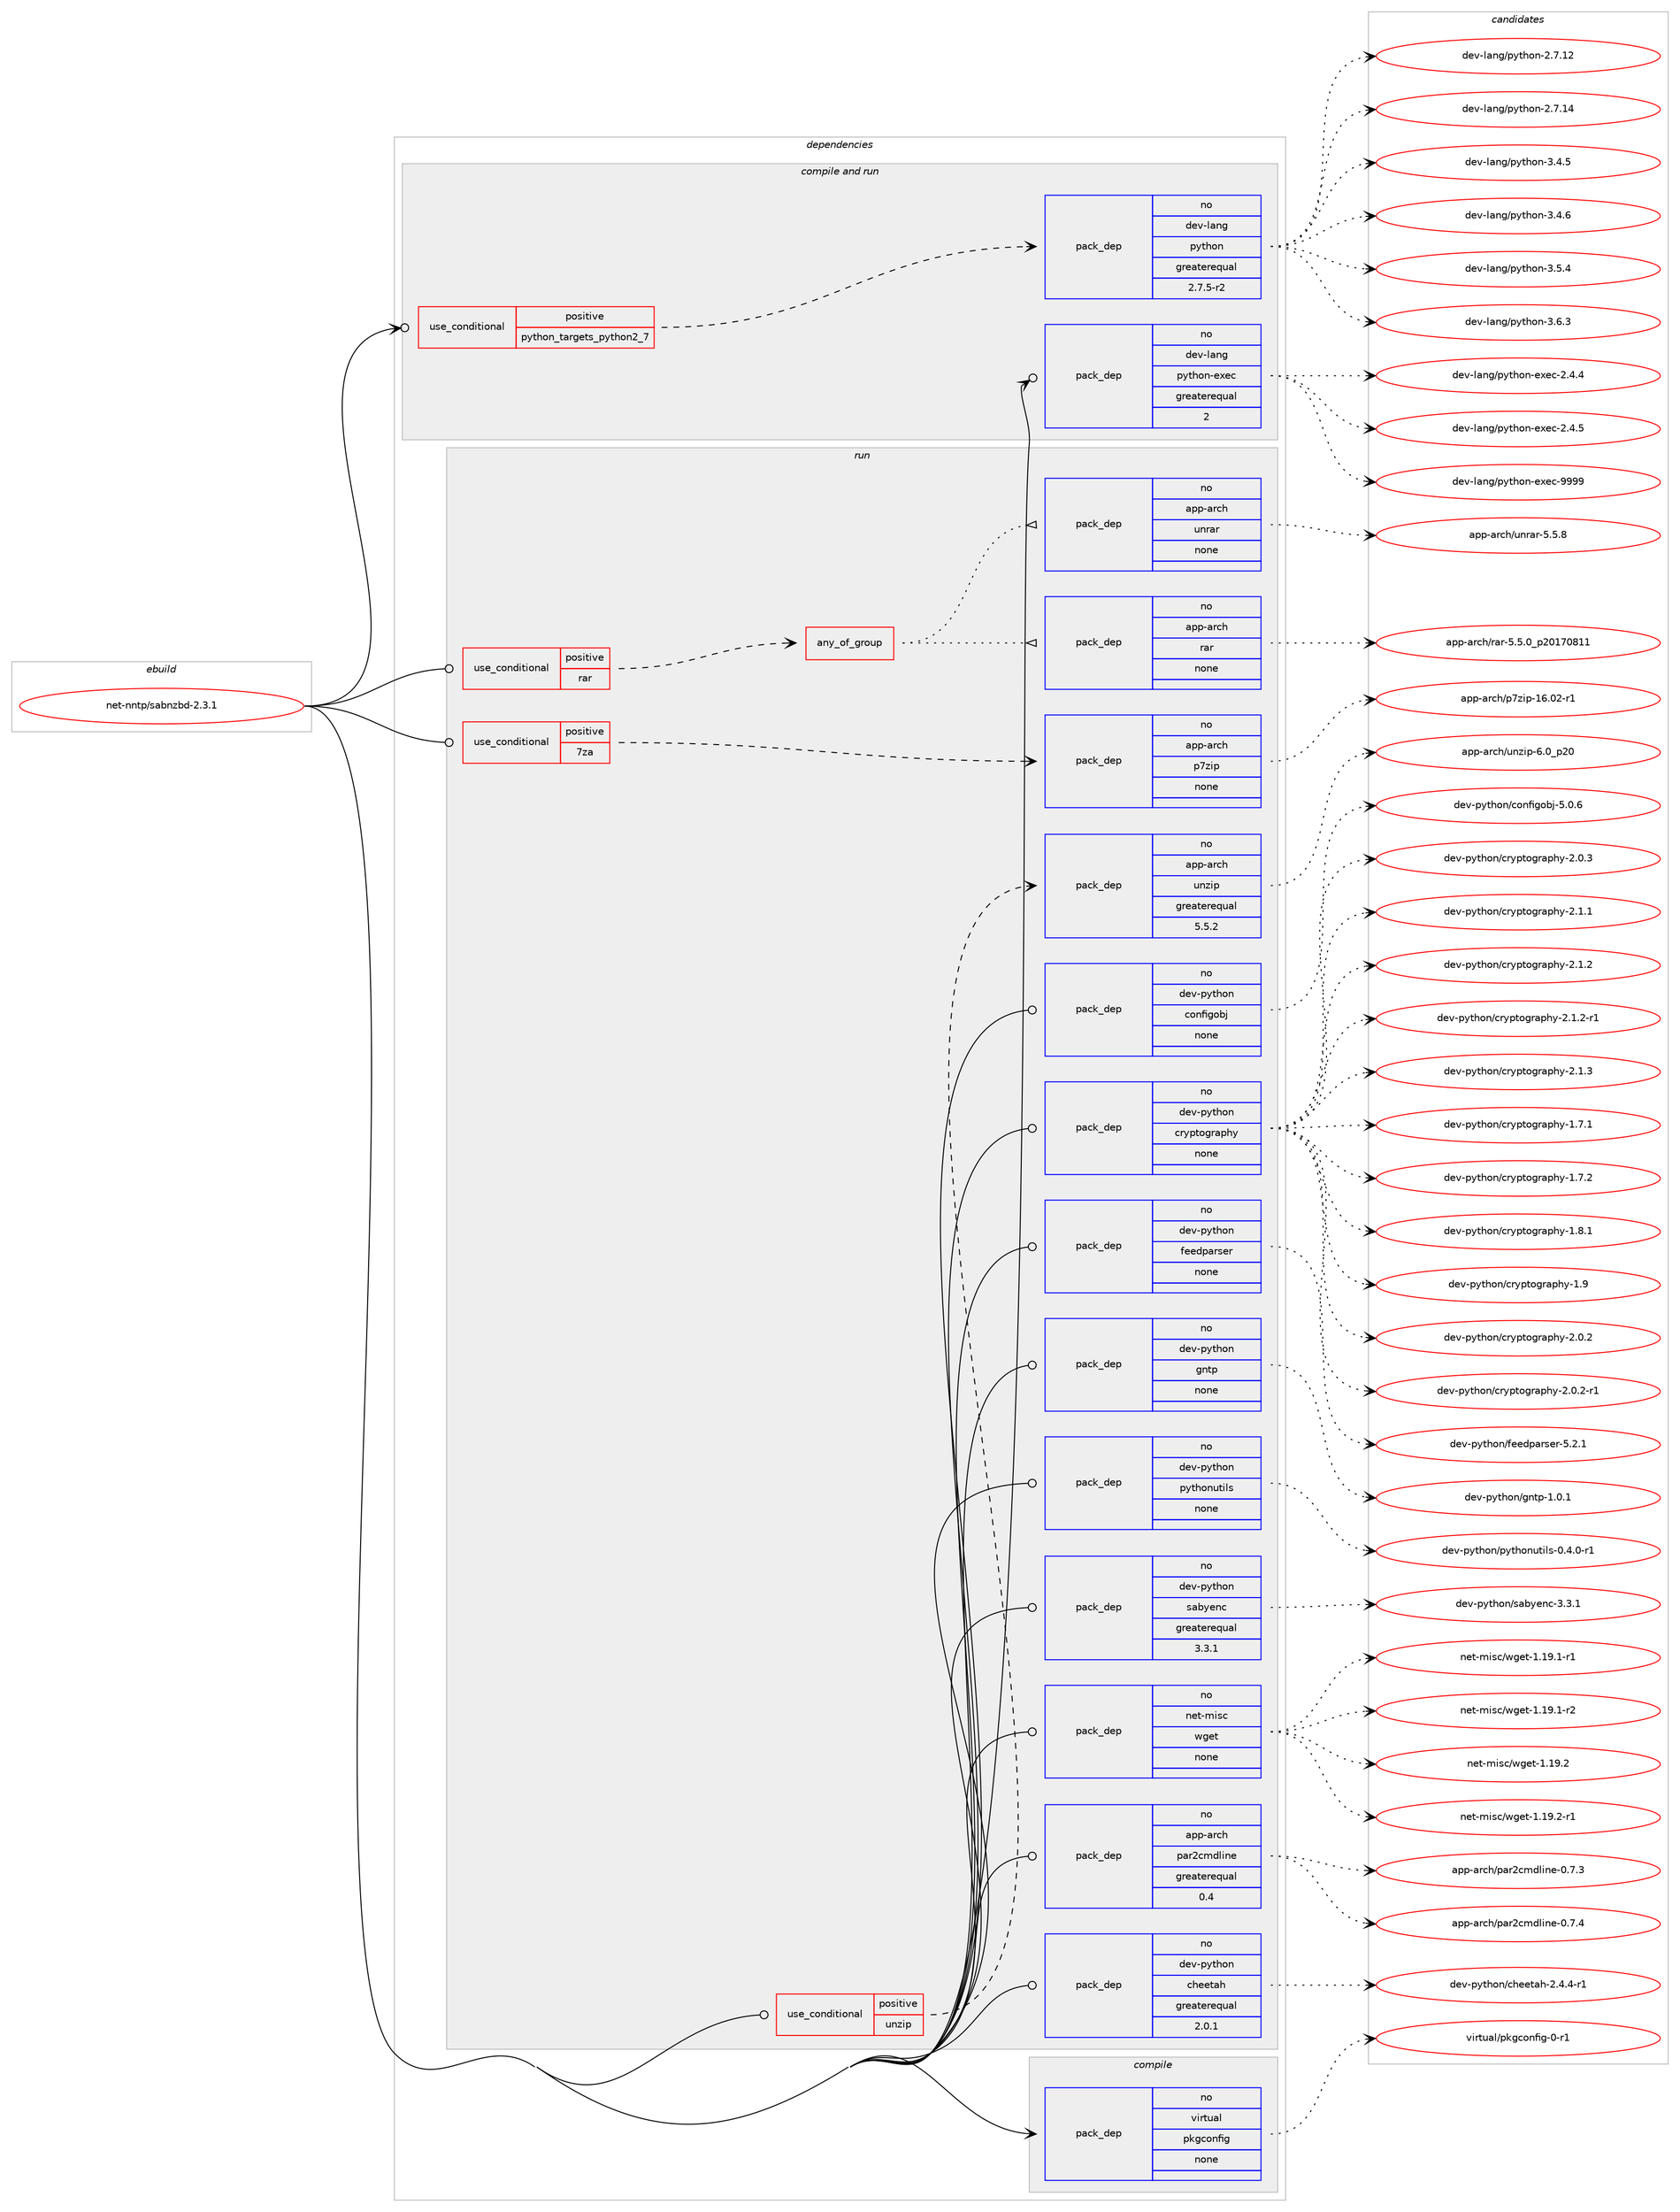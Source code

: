 digraph prolog {

# *************
# Graph options
# *************

newrank=true;
concentrate=true;
compound=true;
graph [rankdir=LR,fontname=Helvetica,fontsize=10,ranksep=1.5];#, ranksep=2.5, nodesep=0.2];
edge  [arrowhead=vee];
node  [fontname=Helvetica,fontsize=10];

# **********
# The ebuild
# **********

subgraph cluster_leftcol {
color=gray;
rank=same;
label=<<i>ebuild</i>>;
id [label="net-nntp/sabnzbd-2.3.1", color=red, width=4, href="../net-nntp/sabnzbd-2.3.1.svg"];
}

# ****************
# The dependencies
# ****************

subgraph cluster_midcol {
color=gray;
label=<<i>dependencies</i>>;
subgraph cluster_compile {
fillcolor="#eeeeee";
style=filled;
label=<<i>compile</i>>;
subgraph pack319048 {
dependency433680 [label=<<TABLE BORDER="0" CELLBORDER="1" CELLSPACING="0" CELLPADDING="4" WIDTH="220"><TR><TD ROWSPAN="6" CELLPADDING="30">pack_dep</TD></TR><TR><TD WIDTH="110">no</TD></TR><TR><TD>virtual</TD></TR><TR><TD>pkgconfig</TD></TR><TR><TD>none</TD></TR><TR><TD></TD></TR></TABLE>>, shape=none, color=blue];
}
id:e -> dependency433680:w [weight=20,style="solid",arrowhead="vee"];
}
subgraph cluster_compileandrun {
fillcolor="#eeeeee";
style=filled;
label=<<i>compile and run</i>>;
subgraph cond107164 {
dependency433681 [label=<<TABLE BORDER="0" CELLBORDER="1" CELLSPACING="0" CELLPADDING="4"><TR><TD ROWSPAN="3" CELLPADDING="10">use_conditional</TD></TR><TR><TD>positive</TD></TR><TR><TD>python_targets_python2_7</TD></TR></TABLE>>, shape=none, color=red];
subgraph pack319049 {
dependency433682 [label=<<TABLE BORDER="0" CELLBORDER="1" CELLSPACING="0" CELLPADDING="4" WIDTH="220"><TR><TD ROWSPAN="6" CELLPADDING="30">pack_dep</TD></TR><TR><TD WIDTH="110">no</TD></TR><TR><TD>dev-lang</TD></TR><TR><TD>python</TD></TR><TR><TD>greaterequal</TD></TR><TR><TD>2.7.5-r2</TD></TR></TABLE>>, shape=none, color=blue];
}
dependency433681:e -> dependency433682:w [weight=20,style="dashed",arrowhead="vee"];
}
id:e -> dependency433681:w [weight=20,style="solid",arrowhead="odotvee"];
subgraph pack319050 {
dependency433683 [label=<<TABLE BORDER="0" CELLBORDER="1" CELLSPACING="0" CELLPADDING="4" WIDTH="220"><TR><TD ROWSPAN="6" CELLPADDING="30">pack_dep</TD></TR><TR><TD WIDTH="110">no</TD></TR><TR><TD>dev-lang</TD></TR><TR><TD>python-exec</TD></TR><TR><TD>greaterequal</TD></TR><TR><TD>2</TD></TR></TABLE>>, shape=none, color=blue];
}
id:e -> dependency433683:w [weight=20,style="solid",arrowhead="odotvee"];
}
subgraph cluster_run {
fillcolor="#eeeeee";
style=filled;
label=<<i>run</i>>;
subgraph cond107165 {
dependency433684 [label=<<TABLE BORDER="0" CELLBORDER="1" CELLSPACING="0" CELLPADDING="4"><TR><TD ROWSPAN="3" CELLPADDING="10">use_conditional</TD></TR><TR><TD>positive</TD></TR><TR><TD>7za</TD></TR></TABLE>>, shape=none, color=red];
subgraph pack319051 {
dependency433685 [label=<<TABLE BORDER="0" CELLBORDER="1" CELLSPACING="0" CELLPADDING="4" WIDTH="220"><TR><TD ROWSPAN="6" CELLPADDING="30">pack_dep</TD></TR><TR><TD WIDTH="110">no</TD></TR><TR><TD>app-arch</TD></TR><TR><TD>p7zip</TD></TR><TR><TD>none</TD></TR><TR><TD></TD></TR></TABLE>>, shape=none, color=blue];
}
dependency433684:e -> dependency433685:w [weight=20,style="dashed",arrowhead="vee"];
}
id:e -> dependency433684:w [weight=20,style="solid",arrowhead="odot"];
subgraph cond107166 {
dependency433686 [label=<<TABLE BORDER="0" CELLBORDER="1" CELLSPACING="0" CELLPADDING="4"><TR><TD ROWSPAN="3" CELLPADDING="10">use_conditional</TD></TR><TR><TD>positive</TD></TR><TR><TD>rar</TD></TR></TABLE>>, shape=none, color=red];
subgraph any7237 {
dependency433687 [label=<<TABLE BORDER="0" CELLBORDER="1" CELLSPACING="0" CELLPADDING="4"><TR><TD CELLPADDING="10">any_of_group</TD></TR></TABLE>>, shape=none, color=red];subgraph pack319052 {
dependency433688 [label=<<TABLE BORDER="0" CELLBORDER="1" CELLSPACING="0" CELLPADDING="4" WIDTH="220"><TR><TD ROWSPAN="6" CELLPADDING="30">pack_dep</TD></TR><TR><TD WIDTH="110">no</TD></TR><TR><TD>app-arch</TD></TR><TR><TD>unrar</TD></TR><TR><TD>none</TD></TR><TR><TD></TD></TR></TABLE>>, shape=none, color=blue];
}
dependency433687:e -> dependency433688:w [weight=20,style="dotted",arrowhead="oinv"];
subgraph pack319053 {
dependency433689 [label=<<TABLE BORDER="0" CELLBORDER="1" CELLSPACING="0" CELLPADDING="4" WIDTH="220"><TR><TD ROWSPAN="6" CELLPADDING="30">pack_dep</TD></TR><TR><TD WIDTH="110">no</TD></TR><TR><TD>app-arch</TD></TR><TR><TD>rar</TD></TR><TR><TD>none</TD></TR><TR><TD></TD></TR></TABLE>>, shape=none, color=blue];
}
dependency433687:e -> dependency433689:w [weight=20,style="dotted",arrowhead="oinv"];
}
dependency433686:e -> dependency433687:w [weight=20,style="dashed",arrowhead="vee"];
}
id:e -> dependency433686:w [weight=20,style="solid",arrowhead="odot"];
subgraph cond107167 {
dependency433690 [label=<<TABLE BORDER="0" CELLBORDER="1" CELLSPACING="0" CELLPADDING="4"><TR><TD ROWSPAN="3" CELLPADDING="10">use_conditional</TD></TR><TR><TD>positive</TD></TR><TR><TD>unzip</TD></TR></TABLE>>, shape=none, color=red];
subgraph pack319054 {
dependency433691 [label=<<TABLE BORDER="0" CELLBORDER="1" CELLSPACING="0" CELLPADDING="4" WIDTH="220"><TR><TD ROWSPAN="6" CELLPADDING="30">pack_dep</TD></TR><TR><TD WIDTH="110">no</TD></TR><TR><TD>app-arch</TD></TR><TR><TD>unzip</TD></TR><TR><TD>greaterequal</TD></TR><TR><TD>5.5.2</TD></TR></TABLE>>, shape=none, color=blue];
}
dependency433690:e -> dependency433691:w [weight=20,style="dashed",arrowhead="vee"];
}
id:e -> dependency433690:w [weight=20,style="solid",arrowhead="odot"];
subgraph pack319055 {
dependency433692 [label=<<TABLE BORDER="0" CELLBORDER="1" CELLSPACING="0" CELLPADDING="4" WIDTH="220"><TR><TD ROWSPAN="6" CELLPADDING="30">pack_dep</TD></TR><TR><TD WIDTH="110">no</TD></TR><TR><TD>app-arch</TD></TR><TR><TD>par2cmdline</TD></TR><TR><TD>greaterequal</TD></TR><TR><TD>0.4</TD></TR></TABLE>>, shape=none, color=blue];
}
id:e -> dependency433692:w [weight=20,style="solid",arrowhead="odot"];
subgraph pack319056 {
dependency433693 [label=<<TABLE BORDER="0" CELLBORDER="1" CELLSPACING="0" CELLPADDING="4" WIDTH="220"><TR><TD ROWSPAN="6" CELLPADDING="30">pack_dep</TD></TR><TR><TD WIDTH="110">no</TD></TR><TR><TD>dev-python</TD></TR><TR><TD>cheetah</TD></TR><TR><TD>greaterequal</TD></TR><TR><TD>2.0.1</TD></TR></TABLE>>, shape=none, color=blue];
}
id:e -> dependency433693:w [weight=20,style="solid",arrowhead="odot"];
subgraph pack319057 {
dependency433694 [label=<<TABLE BORDER="0" CELLBORDER="1" CELLSPACING="0" CELLPADDING="4" WIDTH="220"><TR><TD ROWSPAN="6" CELLPADDING="30">pack_dep</TD></TR><TR><TD WIDTH="110">no</TD></TR><TR><TD>dev-python</TD></TR><TR><TD>configobj</TD></TR><TR><TD>none</TD></TR><TR><TD></TD></TR></TABLE>>, shape=none, color=blue];
}
id:e -> dependency433694:w [weight=20,style="solid",arrowhead="odot"];
subgraph pack319058 {
dependency433695 [label=<<TABLE BORDER="0" CELLBORDER="1" CELLSPACING="0" CELLPADDING="4" WIDTH="220"><TR><TD ROWSPAN="6" CELLPADDING="30">pack_dep</TD></TR><TR><TD WIDTH="110">no</TD></TR><TR><TD>dev-python</TD></TR><TR><TD>cryptography</TD></TR><TR><TD>none</TD></TR><TR><TD></TD></TR></TABLE>>, shape=none, color=blue];
}
id:e -> dependency433695:w [weight=20,style="solid",arrowhead="odot"];
subgraph pack319059 {
dependency433696 [label=<<TABLE BORDER="0" CELLBORDER="1" CELLSPACING="0" CELLPADDING="4" WIDTH="220"><TR><TD ROWSPAN="6" CELLPADDING="30">pack_dep</TD></TR><TR><TD WIDTH="110">no</TD></TR><TR><TD>dev-python</TD></TR><TR><TD>feedparser</TD></TR><TR><TD>none</TD></TR><TR><TD></TD></TR></TABLE>>, shape=none, color=blue];
}
id:e -> dependency433696:w [weight=20,style="solid",arrowhead="odot"];
subgraph pack319060 {
dependency433697 [label=<<TABLE BORDER="0" CELLBORDER="1" CELLSPACING="0" CELLPADDING="4" WIDTH="220"><TR><TD ROWSPAN="6" CELLPADDING="30">pack_dep</TD></TR><TR><TD WIDTH="110">no</TD></TR><TR><TD>dev-python</TD></TR><TR><TD>gntp</TD></TR><TR><TD>none</TD></TR><TR><TD></TD></TR></TABLE>>, shape=none, color=blue];
}
id:e -> dependency433697:w [weight=20,style="solid",arrowhead="odot"];
subgraph pack319061 {
dependency433698 [label=<<TABLE BORDER="0" CELLBORDER="1" CELLSPACING="0" CELLPADDING="4" WIDTH="220"><TR><TD ROWSPAN="6" CELLPADDING="30">pack_dep</TD></TR><TR><TD WIDTH="110">no</TD></TR><TR><TD>dev-python</TD></TR><TR><TD>pythonutils</TD></TR><TR><TD>none</TD></TR><TR><TD></TD></TR></TABLE>>, shape=none, color=blue];
}
id:e -> dependency433698:w [weight=20,style="solid",arrowhead="odot"];
subgraph pack319062 {
dependency433699 [label=<<TABLE BORDER="0" CELLBORDER="1" CELLSPACING="0" CELLPADDING="4" WIDTH="220"><TR><TD ROWSPAN="6" CELLPADDING="30">pack_dep</TD></TR><TR><TD WIDTH="110">no</TD></TR><TR><TD>dev-python</TD></TR><TR><TD>sabyenc</TD></TR><TR><TD>greaterequal</TD></TR><TR><TD>3.3.1</TD></TR></TABLE>>, shape=none, color=blue];
}
id:e -> dependency433699:w [weight=20,style="solid",arrowhead="odot"];
subgraph pack319063 {
dependency433700 [label=<<TABLE BORDER="0" CELLBORDER="1" CELLSPACING="0" CELLPADDING="4" WIDTH="220"><TR><TD ROWSPAN="6" CELLPADDING="30">pack_dep</TD></TR><TR><TD WIDTH="110">no</TD></TR><TR><TD>net-misc</TD></TR><TR><TD>wget</TD></TR><TR><TD>none</TD></TR><TR><TD></TD></TR></TABLE>>, shape=none, color=blue];
}
id:e -> dependency433700:w [weight=20,style="solid",arrowhead="odot"];
}
}

# **************
# The candidates
# **************

subgraph cluster_choices {
rank=same;
color=gray;
label=<<i>candidates</i>>;

subgraph choice319048 {
color=black;
nodesep=1;
choice11810511411611797108471121071039911111010210510345484511449 [label="virtual/pkgconfig-0-r1", color=red, width=4,href="../virtual/pkgconfig-0-r1.svg"];
dependency433680:e -> choice11810511411611797108471121071039911111010210510345484511449:w [style=dotted,weight="100"];
}
subgraph choice319049 {
color=black;
nodesep=1;
choice10010111845108971101034711212111610411111045504655464950 [label="dev-lang/python-2.7.12", color=red, width=4,href="../dev-lang/python-2.7.12.svg"];
choice10010111845108971101034711212111610411111045504655464952 [label="dev-lang/python-2.7.14", color=red, width=4,href="../dev-lang/python-2.7.14.svg"];
choice100101118451089711010347112121116104111110455146524653 [label="dev-lang/python-3.4.5", color=red, width=4,href="../dev-lang/python-3.4.5.svg"];
choice100101118451089711010347112121116104111110455146524654 [label="dev-lang/python-3.4.6", color=red, width=4,href="../dev-lang/python-3.4.6.svg"];
choice100101118451089711010347112121116104111110455146534652 [label="dev-lang/python-3.5.4", color=red, width=4,href="../dev-lang/python-3.5.4.svg"];
choice100101118451089711010347112121116104111110455146544651 [label="dev-lang/python-3.6.3", color=red, width=4,href="../dev-lang/python-3.6.3.svg"];
dependency433682:e -> choice10010111845108971101034711212111610411111045504655464950:w [style=dotted,weight="100"];
dependency433682:e -> choice10010111845108971101034711212111610411111045504655464952:w [style=dotted,weight="100"];
dependency433682:e -> choice100101118451089711010347112121116104111110455146524653:w [style=dotted,weight="100"];
dependency433682:e -> choice100101118451089711010347112121116104111110455146524654:w [style=dotted,weight="100"];
dependency433682:e -> choice100101118451089711010347112121116104111110455146534652:w [style=dotted,weight="100"];
dependency433682:e -> choice100101118451089711010347112121116104111110455146544651:w [style=dotted,weight="100"];
}
subgraph choice319050 {
color=black;
nodesep=1;
choice1001011184510897110103471121211161041111104510112010199455046524652 [label="dev-lang/python-exec-2.4.4", color=red, width=4,href="../dev-lang/python-exec-2.4.4.svg"];
choice1001011184510897110103471121211161041111104510112010199455046524653 [label="dev-lang/python-exec-2.4.5", color=red, width=4,href="../dev-lang/python-exec-2.4.5.svg"];
choice10010111845108971101034711212111610411111045101120101994557575757 [label="dev-lang/python-exec-9999", color=red, width=4,href="../dev-lang/python-exec-9999.svg"];
dependency433683:e -> choice1001011184510897110103471121211161041111104510112010199455046524652:w [style=dotted,weight="100"];
dependency433683:e -> choice1001011184510897110103471121211161041111104510112010199455046524653:w [style=dotted,weight="100"];
dependency433683:e -> choice10010111845108971101034711212111610411111045101120101994557575757:w [style=dotted,weight="100"];
}
subgraph choice319051 {
color=black;
nodesep=1;
choice9711211245971149910447112551221051124549544648504511449 [label="app-arch/p7zip-16.02-r1", color=red, width=4,href="../app-arch/p7zip-16.02-r1.svg"];
dependency433685:e -> choice9711211245971149910447112551221051124549544648504511449:w [style=dotted,weight="100"];
}
subgraph choice319052 {
color=black;
nodesep=1;
choice971121124597114991044711711011497114455346534656 [label="app-arch/unrar-5.5.8", color=red, width=4,href="../app-arch/unrar-5.5.8.svg"];
dependency433688:e -> choice971121124597114991044711711011497114455346534656:w [style=dotted,weight="100"];
}
subgraph choice319053 {
color=black;
nodesep=1;
choice971121124597114991044711497114455346534648951125048495548564949 [label="app-arch/rar-5.5.0_p20170811", color=red, width=4,href="../app-arch/rar-5.5.0_p20170811.svg"];
dependency433689:e -> choice971121124597114991044711497114455346534648951125048495548564949:w [style=dotted,weight="100"];
}
subgraph choice319054 {
color=black;
nodesep=1;
choice971121124597114991044711711012210511245544648951125048 [label="app-arch/unzip-6.0_p20", color=red, width=4,href="../app-arch/unzip-6.0_p20.svg"];
dependency433691:e -> choice971121124597114991044711711012210511245544648951125048:w [style=dotted,weight="100"];
}
subgraph choice319055 {
color=black;
nodesep=1;
choice9711211245971149910447112971145099109100108105110101454846554651 [label="app-arch/par2cmdline-0.7.3", color=red, width=4,href="../app-arch/par2cmdline-0.7.3.svg"];
choice9711211245971149910447112971145099109100108105110101454846554652 [label="app-arch/par2cmdline-0.7.4", color=red, width=4,href="../app-arch/par2cmdline-0.7.4.svg"];
dependency433692:e -> choice9711211245971149910447112971145099109100108105110101454846554651:w [style=dotted,weight="100"];
dependency433692:e -> choice9711211245971149910447112971145099109100108105110101454846554652:w [style=dotted,weight="100"];
}
subgraph choice319056 {
color=black;
nodesep=1;
choice100101118451121211161041111104799104101101116971044550465246524511449 [label="dev-python/cheetah-2.4.4-r1", color=red, width=4,href="../dev-python/cheetah-2.4.4-r1.svg"];
dependency433693:e -> choice100101118451121211161041111104799104101101116971044550465246524511449:w [style=dotted,weight="100"];
}
subgraph choice319057 {
color=black;
nodesep=1;
choice10010111845112121116104111110479911111010210510311198106455346484654 [label="dev-python/configobj-5.0.6", color=red, width=4,href="../dev-python/configobj-5.0.6.svg"];
dependency433694:e -> choice10010111845112121116104111110479911111010210510311198106455346484654:w [style=dotted,weight="100"];
}
subgraph choice319058 {
color=black;
nodesep=1;
choice10010111845112121116104111110479911412111211611110311497112104121454946554649 [label="dev-python/cryptography-1.7.1", color=red, width=4,href="../dev-python/cryptography-1.7.1.svg"];
choice10010111845112121116104111110479911412111211611110311497112104121454946554650 [label="dev-python/cryptography-1.7.2", color=red, width=4,href="../dev-python/cryptography-1.7.2.svg"];
choice10010111845112121116104111110479911412111211611110311497112104121454946564649 [label="dev-python/cryptography-1.8.1", color=red, width=4,href="../dev-python/cryptography-1.8.1.svg"];
choice1001011184511212111610411111047991141211121161111031149711210412145494657 [label="dev-python/cryptography-1.9", color=red, width=4,href="../dev-python/cryptography-1.9.svg"];
choice10010111845112121116104111110479911412111211611110311497112104121455046484650 [label="dev-python/cryptography-2.0.2", color=red, width=4,href="../dev-python/cryptography-2.0.2.svg"];
choice100101118451121211161041111104799114121112116111103114971121041214550464846504511449 [label="dev-python/cryptography-2.0.2-r1", color=red, width=4,href="../dev-python/cryptography-2.0.2-r1.svg"];
choice10010111845112121116104111110479911412111211611110311497112104121455046484651 [label="dev-python/cryptography-2.0.3", color=red, width=4,href="../dev-python/cryptography-2.0.3.svg"];
choice10010111845112121116104111110479911412111211611110311497112104121455046494649 [label="dev-python/cryptography-2.1.1", color=red, width=4,href="../dev-python/cryptography-2.1.1.svg"];
choice10010111845112121116104111110479911412111211611110311497112104121455046494650 [label="dev-python/cryptography-2.1.2", color=red, width=4,href="../dev-python/cryptography-2.1.2.svg"];
choice100101118451121211161041111104799114121112116111103114971121041214550464946504511449 [label="dev-python/cryptography-2.1.2-r1", color=red, width=4,href="../dev-python/cryptography-2.1.2-r1.svg"];
choice10010111845112121116104111110479911412111211611110311497112104121455046494651 [label="dev-python/cryptography-2.1.3", color=red, width=4,href="../dev-python/cryptography-2.1.3.svg"];
dependency433695:e -> choice10010111845112121116104111110479911412111211611110311497112104121454946554649:w [style=dotted,weight="100"];
dependency433695:e -> choice10010111845112121116104111110479911412111211611110311497112104121454946554650:w [style=dotted,weight="100"];
dependency433695:e -> choice10010111845112121116104111110479911412111211611110311497112104121454946564649:w [style=dotted,weight="100"];
dependency433695:e -> choice1001011184511212111610411111047991141211121161111031149711210412145494657:w [style=dotted,weight="100"];
dependency433695:e -> choice10010111845112121116104111110479911412111211611110311497112104121455046484650:w [style=dotted,weight="100"];
dependency433695:e -> choice100101118451121211161041111104799114121112116111103114971121041214550464846504511449:w [style=dotted,weight="100"];
dependency433695:e -> choice10010111845112121116104111110479911412111211611110311497112104121455046484651:w [style=dotted,weight="100"];
dependency433695:e -> choice10010111845112121116104111110479911412111211611110311497112104121455046494649:w [style=dotted,weight="100"];
dependency433695:e -> choice10010111845112121116104111110479911412111211611110311497112104121455046494650:w [style=dotted,weight="100"];
dependency433695:e -> choice100101118451121211161041111104799114121112116111103114971121041214550464946504511449:w [style=dotted,weight="100"];
dependency433695:e -> choice10010111845112121116104111110479911412111211611110311497112104121455046494651:w [style=dotted,weight="100"];
}
subgraph choice319059 {
color=black;
nodesep=1;
choice100101118451121211161041111104710210110110011297114115101114455346504649 [label="dev-python/feedparser-5.2.1", color=red, width=4,href="../dev-python/feedparser-5.2.1.svg"];
dependency433696:e -> choice100101118451121211161041111104710210110110011297114115101114455346504649:w [style=dotted,weight="100"];
}
subgraph choice319060 {
color=black;
nodesep=1;
choice1001011184511212111610411111047103110116112454946484649 [label="dev-python/gntp-1.0.1", color=red, width=4,href="../dev-python/gntp-1.0.1.svg"];
dependency433697:e -> choice1001011184511212111610411111047103110116112454946484649:w [style=dotted,weight="100"];
}
subgraph choice319061 {
color=black;
nodesep=1;
choice10010111845112121116104111110471121211161041111101171161051081154548465246484511449 [label="dev-python/pythonutils-0.4.0-r1", color=red, width=4,href="../dev-python/pythonutils-0.4.0-r1.svg"];
dependency433698:e -> choice10010111845112121116104111110471121211161041111101171161051081154548465246484511449:w [style=dotted,weight="100"];
}
subgraph choice319062 {
color=black;
nodesep=1;
choice1001011184511212111610411111047115979812110111099455146514649 [label="dev-python/sabyenc-3.3.1", color=red, width=4,href="../dev-python/sabyenc-3.3.1.svg"];
dependency433699:e -> choice1001011184511212111610411111047115979812110111099455146514649:w [style=dotted,weight="100"];
}
subgraph choice319063 {
color=black;
nodesep=1;
choice110101116451091051159947119103101116454946495746494511449 [label="net-misc/wget-1.19.1-r1", color=red, width=4,href="../net-misc/wget-1.19.1-r1.svg"];
choice110101116451091051159947119103101116454946495746494511450 [label="net-misc/wget-1.19.1-r2", color=red, width=4,href="../net-misc/wget-1.19.1-r2.svg"];
choice11010111645109105115994711910310111645494649574650 [label="net-misc/wget-1.19.2", color=red, width=4,href="../net-misc/wget-1.19.2.svg"];
choice110101116451091051159947119103101116454946495746504511449 [label="net-misc/wget-1.19.2-r1", color=red, width=4,href="../net-misc/wget-1.19.2-r1.svg"];
dependency433700:e -> choice110101116451091051159947119103101116454946495746494511449:w [style=dotted,weight="100"];
dependency433700:e -> choice110101116451091051159947119103101116454946495746494511450:w [style=dotted,weight="100"];
dependency433700:e -> choice11010111645109105115994711910310111645494649574650:w [style=dotted,weight="100"];
dependency433700:e -> choice110101116451091051159947119103101116454946495746504511449:w [style=dotted,weight="100"];
}
}

}

